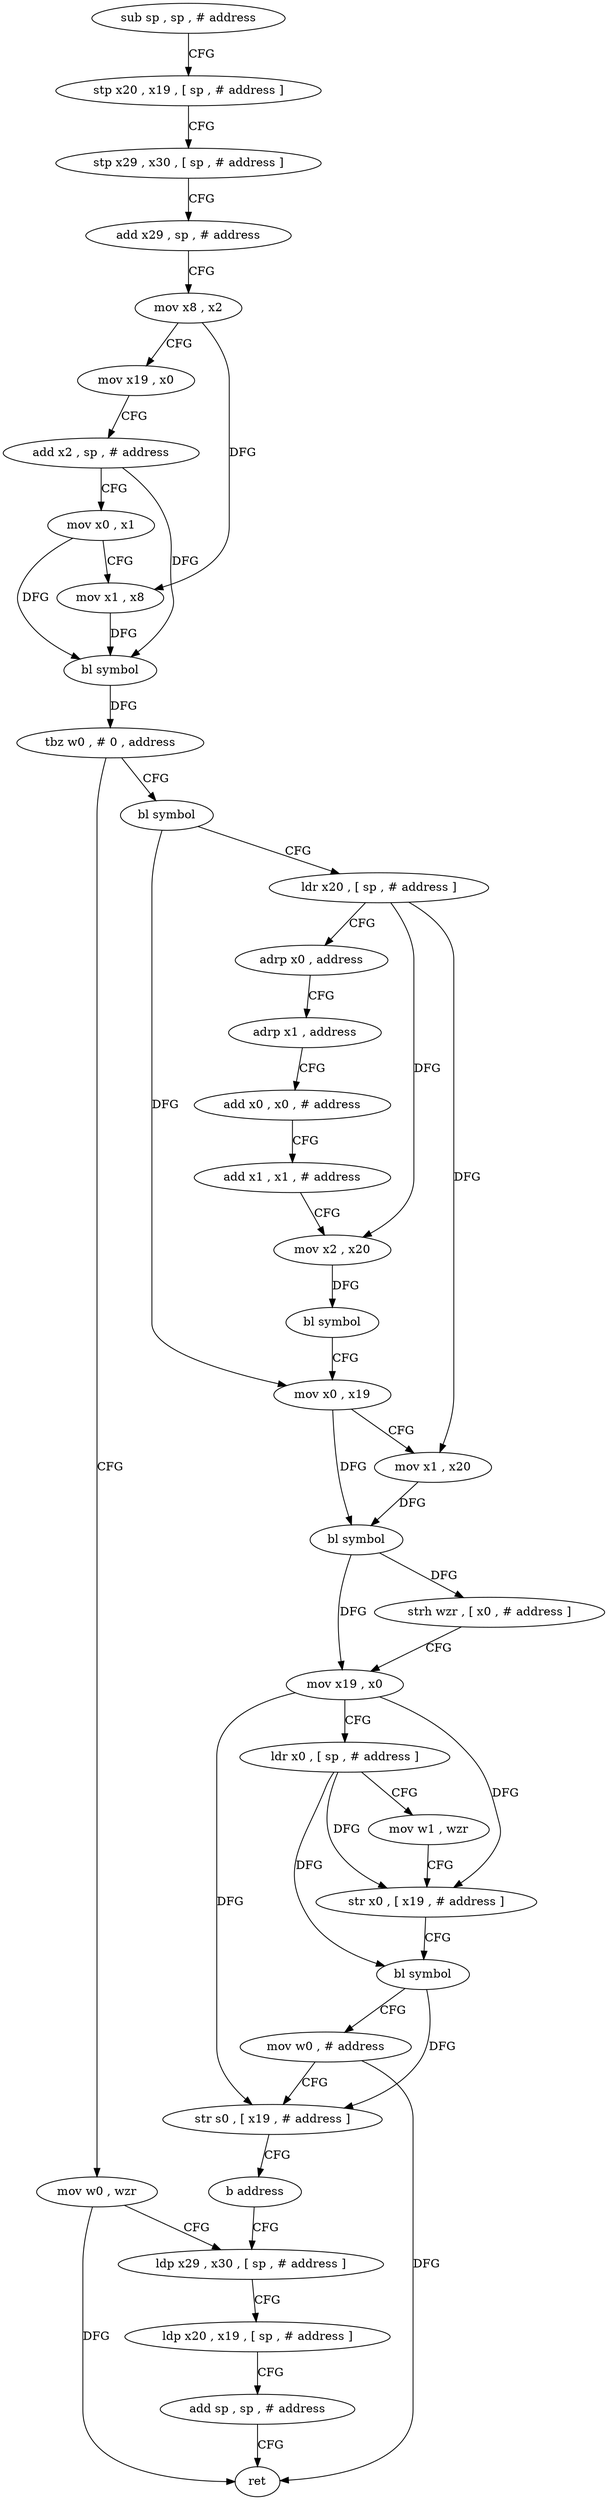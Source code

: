 digraph "func" {
"4247692" [label = "sub sp , sp , # address" ]
"4247696" [label = "stp x20 , x19 , [ sp , # address ]" ]
"4247700" [label = "stp x29 , x30 , [ sp , # address ]" ]
"4247704" [label = "add x29 , sp , # address" ]
"4247708" [label = "mov x8 , x2" ]
"4247712" [label = "mov x19 , x0" ]
"4247716" [label = "add x2 , sp , # address" ]
"4247720" [label = "mov x0 , x1" ]
"4247724" [label = "mov x1 , x8" ]
"4247728" [label = "bl symbol" ]
"4247732" [label = "tbz w0 , # 0 , address" ]
"4247816" [label = "mov w0 , wzr" ]
"4247736" [label = "bl symbol" ]
"4247820" [label = "ldp x29 , x30 , [ sp , # address ]" ]
"4247740" [label = "ldr x20 , [ sp , # address ]" ]
"4247744" [label = "adrp x0 , address" ]
"4247748" [label = "adrp x1 , address" ]
"4247752" [label = "add x0 , x0 , # address" ]
"4247756" [label = "add x1 , x1 , # address" ]
"4247760" [label = "mov x2 , x20" ]
"4247764" [label = "bl symbol" ]
"4247768" [label = "mov x0 , x19" ]
"4247772" [label = "mov x1 , x20" ]
"4247776" [label = "bl symbol" ]
"4247780" [label = "strh wzr , [ x0 , # address ]" ]
"4247784" [label = "mov x19 , x0" ]
"4247788" [label = "ldr x0 , [ sp , # address ]" ]
"4247792" [label = "mov w1 , wzr" ]
"4247796" [label = "str x0 , [ x19 , # address ]" ]
"4247800" [label = "bl symbol" ]
"4247804" [label = "mov w0 , # address" ]
"4247808" [label = "str s0 , [ x19 , # address ]" ]
"4247812" [label = "b address" ]
"4247824" [label = "ldp x20 , x19 , [ sp , # address ]" ]
"4247828" [label = "add sp , sp , # address" ]
"4247832" [label = "ret" ]
"4247692" -> "4247696" [ label = "CFG" ]
"4247696" -> "4247700" [ label = "CFG" ]
"4247700" -> "4247704" [ label = "CFG" ]
"4247704" -> "4247708" [ label = "CFG" ]
"4247708" -> "4247712" [ label = "CFG" ]
"4247708" -> "4247724" [ label = "DFG" ]
"4247712" -> "4247716" [ label = "CFG" ]
"4247716" -> "4247720" [ label = "CFG" ]
"4247716" -> "4247728" [ label = "DFG" ]
"4247720" -> "4247724" [ label = "CFG" ]
"4247720" -> "4247728" [ label = "DFG" ]
"4247724" -> "4247728" [ label = "DFG" ]
"4247728" -> "4247732" [ label = "DFG" ]
"4247732" -> "4247816" [ label = "CFG" ]
"4247732" -> "4247736" [ label = "CFG" ]
"4247816" -> "4247820" [ label = "CFG" ]
"4247816" -> "4247832" [ label = "DFG" ]
"4247736" -> "4247740" [ label = "CFG" ]
"4247736" -> "4247768" [ label = "DFG" ]
"4247820" -> "4247824" [ label = "CFG" ]
"4247740" -> "4247744" [ label = "CFG" ]
"4247740" -> "4247760" [ label = "DFG" ]
"4247740" -> "4247772" [ label = "DFG" ]
"4247744" -> "4247748" [ label = "CFG" ]
"4247748" -> "4247752" [ label = "CFG" ]
"4247752" -> "4247756" [ label = "CFG" ]
"4247756" -> "4247760" [ label = "CFG" ]
"4247760" -> "4247764" [ label = "DFG" ]
"4247764" -> "4247768" [ label = "CFG" ]
"4247768" -> "4247772" [ label = "CFG" ]
"4247768" -> "4247776" [ label = "DFG" ]
"4247772" -> "4247776" [ label = "DFG" ]
"4247776" -> "4247780" [ label = "DFG" ]
"4247776" -> "4247784" [ label = "DFG" ]
"4247780" -> "4247784" [ label = "CFG" ]
"4247784" -> "4247788" [ label = "CFG" ]
"4247784" -> "4247796" [ label = "DFG" ]
"4247784" -> "4247808" [ label = "DFG" ]
"4247788" -> "4247792" [ label = "CFG" ]
"4247788" -> "4247796" [ label = "DFG" ]
"4247788" -> "4247800" [ label = "DFG" ]
"4247792" -> "4247796" [ label = "CFG" ]
"4247796" -> "4247800" [ label = "CFG" ]
"4247800" -> "4247804" [ label = "CFG" ]
"4247800" -> "4247808" [ label = "DFG" ]
"4247804" -> "4247808" [ label = "CFG" ]
"4247804" -> "4247832" [ label = "DFG" ]
"4247808" -> "4247812" [ label = "CFG" ]
"4247812" -> "4247820" [ label = "CFG" ]
"4247824" -> "4247828" [ label = "CFG" ]
"4247828" -> "4247832" [ label = "CFG" ]
}
